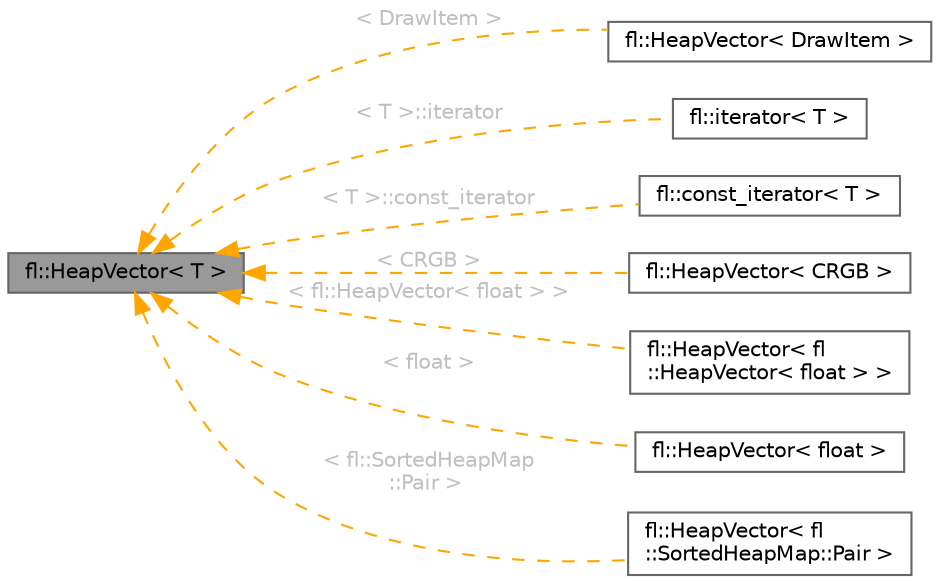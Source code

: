 digraph "fl::HeapVector&lt; T &gt;"
{
 // LATEX_PDF_SIZE
  bgcolor="transparent";
  edge [fontname=Helvetica,fontsize=10,labelfontname=Helvetica,labelfontsize=10];
  node [fontname=Helvetica,fontsize=10,shape=box,height=0.2,width=0.4];
  rankdir="LR";
  Node1 [id="Node000001",label="fl::HeapVector\< T \>",height=0.2,width=0.4,color="gray40", fillcolor="grey60", style="filled", fontcolor="black",tooltip=" "];
  Node1 -> Node2 [id="edge1_Node000001_Node000002",dir="back",color="orange",style="dashed",tooltip=" ",label=" \< DrawItem \>",fontcolor="grey" ];
  Node2 [id="Node000002",label="fl::HeapVector\< DrawItem \>",height=0.2,width=0.4,color="gray40", fillcolor="white", style="filled",URL="$db/ddd/classfl_1_1_heap_vector.html",tooltip=" "];
  Node1 -> Node3 [id="edge2_Node000001_Node000003",dir="back",color="orange",style="dashed",tooltip=" ",label=" \< T \>::iterator",fontcolor="grey" ];
  Node3 [id="Node000003",label="fl::iterator\< T \>",height=0.2,width=0.4,color="gray40", fillcolor="white", style="filled",URL="$db/ddd/classfl_1_1_heap_vector.html",tooltip=" "];
  Node1 -> Node4 [id="edge3_Node000001_Node000004",dir="back",color="orange",style="dashed",tooltip=" ",label=" \< T \>::const_iterator",fontcolor="grey" ];
  Node4 [id="Node000004",label="fl::const_iterator\< T \>",height=0.2,width=0.4,color="gray40", fillcolor="white", style="filled",URL="$db/ddd/classfl_1_1_heap_vector.html",tooltip=" "];
  Node1 -> Node5 [id="edge4_Node000001_Node000005",dir="back",color="orange",style="dashed",tooltip=" ",label=" \< CRGB \>",fontcolor="grey" ];
  Node5 [id="Node000005",label="fl::HeapVector\< CRGB \>",height=0.2,width=0.4,color="gray40", fillcolor="white", style="filled",URL="$db/ddd/classfl_1_1_heap_vector.html",tooltip=" "];
  Node1 -> Node6 [id="edge5_Node000001_Node000006",dir="back",color="orange",style="dashed",tooltip=" ",label=" \< fl::HeapVector\< float \> \>",fontcolor="grey" ];
  Node6 [id="Node000006",label="fl::HeapVector\< fl\l::HeapVector\< float \> \>",height=0.2,width=0.4,color="gray40", fillcolor="white", style="filled",URL="$db/ddd/classfl_1_1_heap_vector.html",tooltip=" "];
  Node1 -> Node7 [id="edge6_Node000001_Node000007",dir="back",color="orange",style="dashed",tooltip=" ",label=" \< float \>",fontcolor="grey" ];
  Node7 [id="Node000007",label="fl::HeapVector\< float \>",height=0.2,width=0.4,color="gray40", fillcolor="white", style="filled",URL="$db/ddd/classfl_1_1_heap_vector.html",tooltip=" "];
  Node1 -> Node8 [id="edge7_Node000001_Node000008",dir="back",color="orange",style="dashed",tooltip=" ",label=" \< fl::SortedHeapMap\l::Pair \>",fontcolor="grey" ];
  Node8 [id="Node000008",label="fl::HeapVector\< fl\l::SortedHeapMap::Pair \>",height=0.2,width=0.4,color="gray40", fillcolor="white", style="filled",URL="$db/ddd/classfl_1_1_heap_vector.html",tooltip=" "];
}

